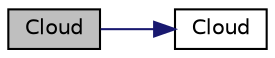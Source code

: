 digraph "Cloud"
{
  bgcolor="transparent";
  edge [fontname="Helvetica",fontsize="10",labelfontname="Helvetica",labelfontsize="10"];
  node [fontname="Helvetica",fontsize="10",shape=record];
  rankdir="LR";
  Node1 [label="Cloud",height=0.2,width=0.4,color="black", fillcolor="grey75", style="filled", fontcolor="black"];
  Node1 -> Node2 [color="midnightblue",fontsize="10",style="solid",fontname="Helvetica"];
  Node2 [label="Cloud",height=0.2,width=0.4,color="black",URL="$a00273.html#afc9478dc5a361bf93ffb57a1f2873828",tooltip="Construct from mesh and a list of particles. "];
}
